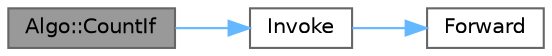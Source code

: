 digraph "Algo::CountIf"
{
 // INTERACTIVE_SVG=YES
 // LATEX_PDF_SIZE
  bgcolor="transparent";
  edge [fontname=Helvetica,fontsize=10,labelfontname=Helvetica,labelfontsize=10];
  node [fontname=Helvetica,fontsize=10,shape=box,height=0.2,width=0.4];
  rankdir="LR";
  Node1 [id="Node000001",label="Algo::CountIf",height=0.2,width=0.4,color="gray40", fillcolor="grey60", style="filled", fontcolor="black",tooltip="Counts elements of a range that match a given predicate."];
  Node1 -> Node2 [id="edge1_Node000001_Node000002",color="steelblue1",style="solid",tooltip=" "];
  Node2 [id="Node000002",label="Invoke",height=0.2,width=0.4,color="grey40", fillcolor="white", style="filled",URL="$d7/deb/Invoke_8h.html#a66d3e79358998f56001f20726270e390",tooltip="Invokes a callable with a set of arguments."];
  Node2 -> Node3 [id="edge2_Node000002_Node000003",color="steelblue1",style="solid",tooltip=" "];
  Node3 [id="Node000003",label="Forward",height=0.2,width=0.4,color="grey40", fillcolor="white", style="filled",URL="$d4/d24/UnrealTemplate_8h.html#a68f280c1d561a8899a1e9e3ea8405d00",tooltip="Forward will cast a reference to an rvalue reference."];
}
